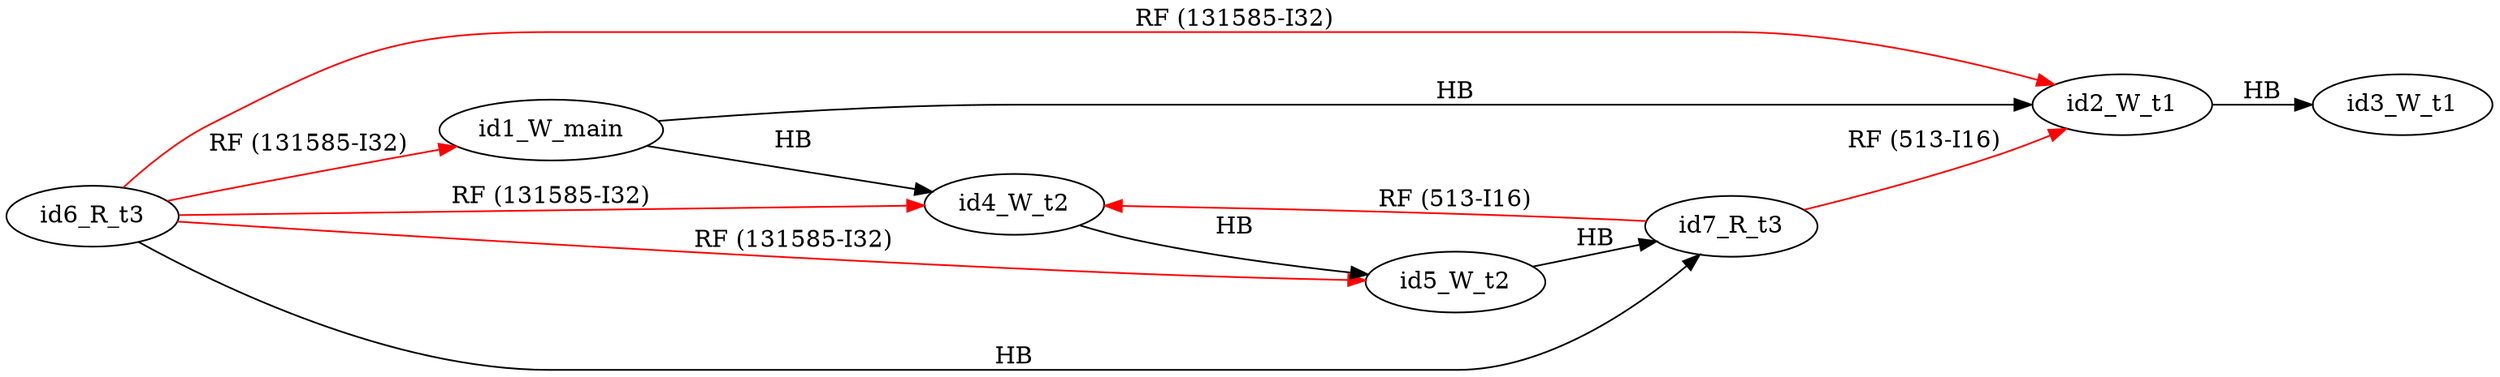 digraph memory_model {
rankdir=LR;
splines=true; esep=0.5;
id6_R_t3 -> id1_W_main [label = "RF (131585-I32)", color="red"];
id6_R_t3 -> id2_W_t1 [label = "RF (131585-I32)", color="red"];
id6_R_t3 -> id4_W_t2 [label = "RF (131585-I32)", color="red"];
id6_R_t3 -> id5_W_t2 [label = "RF (131585-I32)", color="red"];
id7_R_t3 -> id2_W_t1 [label = "RF (513-I16)", color="red"];
id7_R_t3 -> id4_W_t2 [label = "RF (513-I16)", color="red"];
id2_W_t1 -> id3_W_t1 [label = "HB", color="black"];
id4_W_t2 -> id5_W_t2 [label = "HB", color="black"];
id6_R_t3 -> id7_R_t3 [label = "HB", color="black"];
id1_W_main -> id2_W_t1 [label = "HB", color="black"];
id1_W_main -> id4_W_t2 [label = "HB", color="black"];
id5_W_t2 -> id7_R_t3 [label = "HB", color="black"];
id1_W_main [pos="5.0,4!"]
id2_W_t1 [pos="0,2!"]
id3_W_t1 [pos="0,0!"]
id4_W_t2 [pos="5,2!"]
id5_W_t2 [pos="5,0!"]
id6_R_t3 [pos="10,2!"]
id7_R_t3 [pos="10,0!"]
}